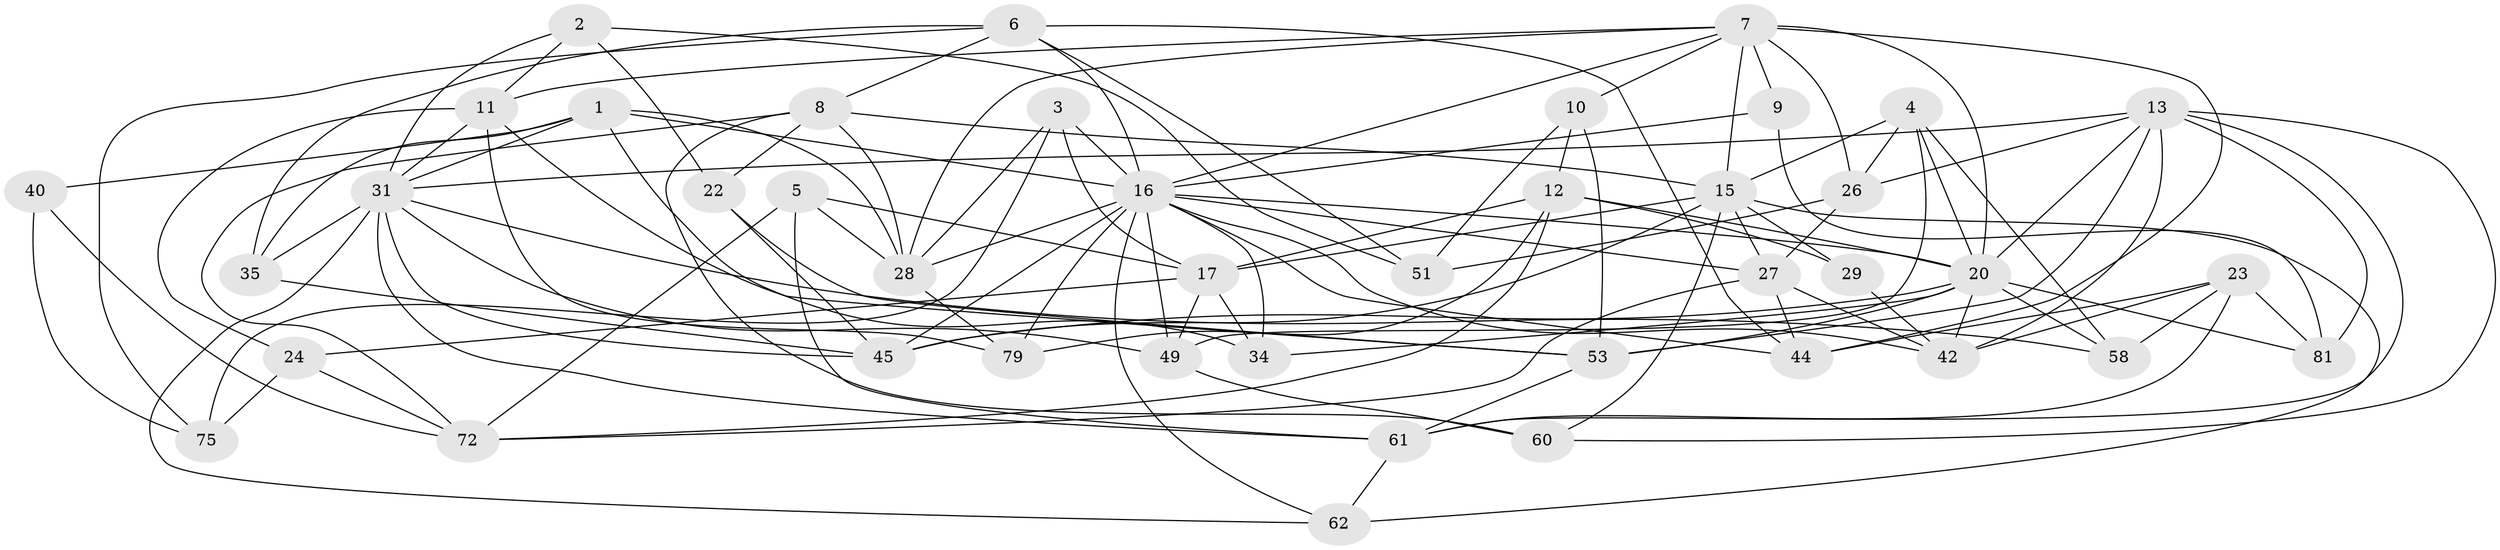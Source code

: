 // original degree distribution, {4: 1.0}
// Generated by graph-tools (version 1.1) at 2025/16/03/09/25 04:16:41]
// undirected, 42 vertices, 118 edges
graph export_dot {
graph [start="1"]
  node [color=gray90,style=filled];
  1 [super="+19"];
  2;
  3;
  4 [super="+74"];
  5;
  6 [super="+14"];
  7 [super="+48+18+41"];
  8 [super="+82"];
  9;
  10;
  11 [super="+46"];
  12 [super="+39+43"];
  13 [super="+80+66"];
  15 [super="+52+36+78"];
  16 [super="+38+21+37"];
  17 [super="+73+50"];
  20 [super="+32+56+25"];
  22;
  23 [super="+65"];
  24;
  26 [super="+68"];
  27 [super="+33"];
  28 [super="+67+77"];
  29;
  31 [super="+64+59"];
  34;
  35;
  40;
  42 [super="+54"];
  44 [super="+63"];
  45 [super="+55"];
  49 [super="+85"];
  51;
  53 [super="+84"];
  58;
  60;
  61 [super="+70"];
  62;
  72 [super="+76"];
  75;
  79;
  81;
  1 -- 34;
  1 -- 40 [weight=2];
  1 -- 35;
  1 -- 28 [weight=2];
  1 -- 16;
  1 -- 31;
  2 -- 22;
  2 -- 51;
  2 -- 11;
  2 -- 31;
  3 -- 28;
  3 -- 75;
  3 -- 17;
  3 -- 16;
  4 -- 26 [weight=2];
  4 -- 58;
  4 -- 20;
  4 -- 15;
  4 -- 49;
  5 -- 72;
  5 -- 17;
  5 -- 28;
  5 -- 61;
  6 -- 75;
  6 -- 8;
  6 -- 35;
  6 -- 51;
  6 -- 16;
  6 -- 44;
  7 -- 20;
  7 -- 10;
  7 -- 9 [weight=2];
  7 -- 26;
  7 -- 28;
  7 -- 16;
  7 -- 11;
  7 -- 15;
  7 -- 44;
  8 -- 72;
  8 -- 60;
  8 -- 15;
  8 -- 22;
  8 -- 28;
  9 -- 81;
  9 -- 16;
  10 -- 53;
  10 -- 51;
  10 -- 12;
  11 -- 31;
  11 -- 53;
  11 -- 24;
  11 -- 79;
  12 -- 20 [weight=2];
  12 -- 29 [weight=2];
  12 -- 79;
  12 -- 72;
  12 -- 17;
  13 -- 42;
  13 -- 20;
  13 -- 53;
  13 -- 81;
  13 -- 60;
  13 -- 26;
  13 -- 31;
  13 -- 61;
  15 -- 17 [weight=2];
  15 -- 62;
  15 -- 27;
  15 -- 60;
  15 -- 45;
  15 -- 29;
  16 -- 45;
  16 -- 62;
  16 -- 49 [weight=2];
  16 -- 27;
  16 -- 28;
  16 -- 34;
  16 -- 20;
  16 -- 42;
  16 -- 79;
  16 -- 44;
  17 -- 34;
  17 -- 24;
  17 -- 49;
  20 -- 53;
  20 -- 34;
  20 -- 81;
  20 -- 58;
  20 -- 45;
  20 -- 42;
  22 -- 45;
  22 -- 53;
  23 -- 81;
  23 -- 44 [weight=2];
  23 -- 58;
  23 -- 61;
  23 -- 42;
  24 -- 75;
  24 -- 72;
  26 -- 27;
  26 -- 51;
  27 -- 44;
  27 -- 42;
  27 -- 72;
  28 -- 79;
  29 -- 42;
  31 -- 58;
  31 -- 49;
  31 -- 61;
  31 -- 62;
  31 -- 35;
  31 -- 45;
  35 -- 45;
  40 -- 75;
  40 -- 72;
  49 -- 60;
  53 -- 61;
  61 -- 62;
}
